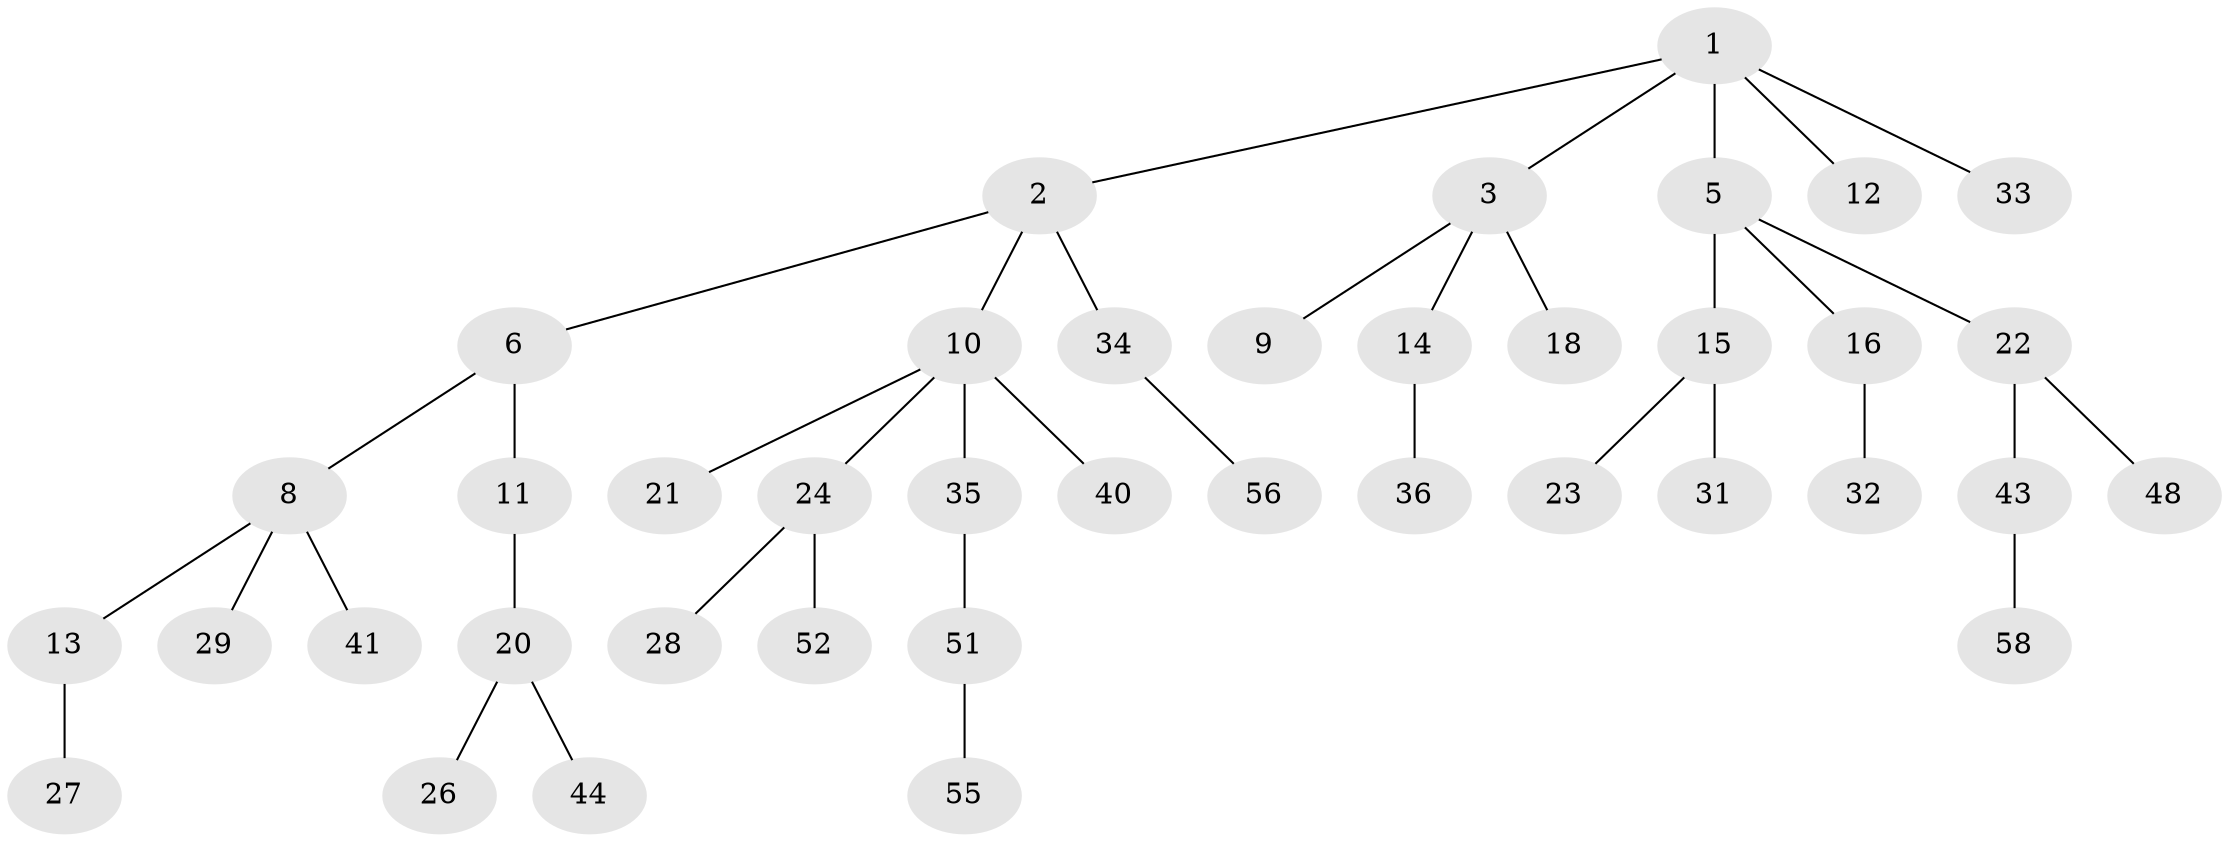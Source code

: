 // original degree distribution, {6: 0.01639344262295082, 5: 0.06557377049180328, 3: 0.13114754098360656, 4: 0.06557377049180328, 1: 0.5573770491803278, 2: 0.16393442622950818}
// Generated by graph-tools (version 1.1) at 2025/42/03/06/25 10:42:03]
// undirected, 40 vertices, 39 edges
graph export_dot {
graph [start="1"]
  node [color=gray90,style=filled];
  1 [super="+37"];
  2 [super="+42"];
  3 [super="+4"];
  5 [super="+7"];
  6 [super="+50"];
  8 [super="+61"];
  9 [super="+17"];
  10 [super="+38"];
  11 [super="+57"];
  12 [super="+59"];
  13 [super="+47"];
  14 [super="+19"];
  15 [super="+60"];
  16;
  18;
  20 [super="+25"];
  21;
  22 [super="+39"];
  23;
  24 [super="+30"];
  26;
  27;
  28;
  29;
  31;
  32 [super="+45"];
  33;
  34 [super="+54"];
  35;
  36;
  40;
  41;
  43 [super="+46"];
  44;
  48 [super="+49"];
  51 [super="+53"];
  52;
  55;
  56;
  58;
  1 -- 2;
  1 -- 3;
  1 -- 5;
  1 -- 12;
  1 -- 33;
  2 -- 6;
  2 -- 10;
  2 -- 34;
  3 -- 9;
  3 -- 18;
  3 -- 14;
  5 -- 15;
  5 -- 16;
  5 -- 22;
  6 -- 8;
  6 -- 11;
  8 -- 13;
  8 -- 29;
  8 -- 41;
  10 -- 21;
  10 -- 24;
  10 -- 35;
  10 -- 40;
  11 -- 20;
  13 -- 27;
  14 -- 36;
  15 -- 23;
  15 -- 31;
  16 -- 32;
  20 -- 26;
  20 -- 44;
  22 -- 48;
  22 -- 43;
  24 -- 28;
  24 -- 52;
  34 -- 56;
  35 -- 51;
  43 -- 58;
  51 -- 55;
}
